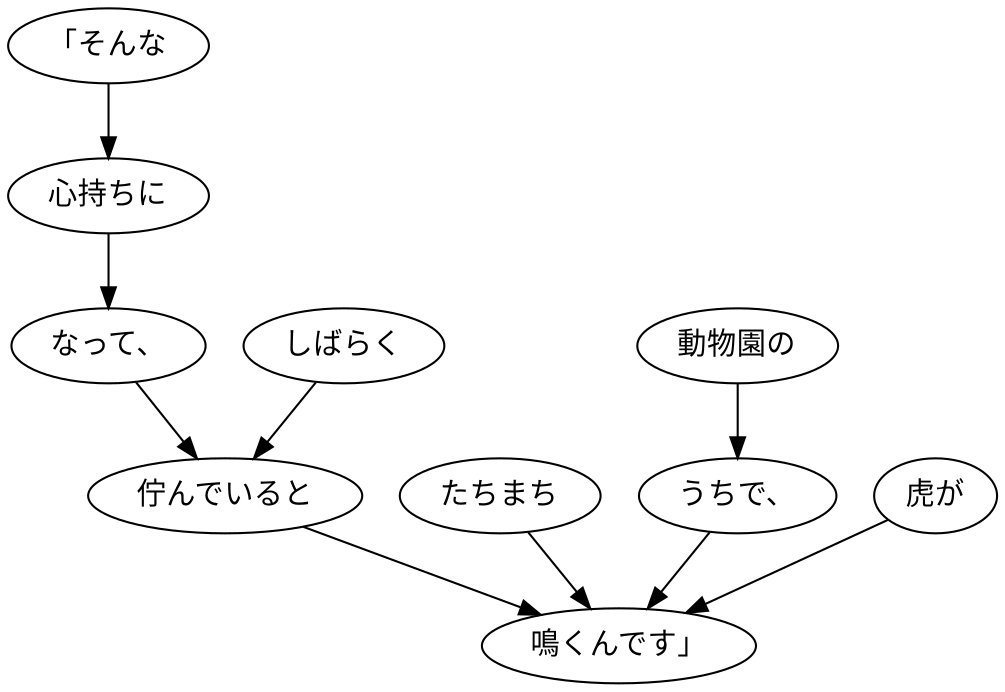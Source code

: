 digraph graph7441 {
	node0 [label="「そんな"];
	node1 [label="心持ちに"];
	node2 [label="なって、"];
	node3 [label="しばらく"];
	node4 [label="佇んでいると"];
	node5 [label="たちまち"];
	node6 [label="動物園の"];
	node7 [label="うちで、"];
	node8 [label="虎が"];
	node9 [label="鳴くんです」"];
	node0 -> node1;
	node1 -> node2;
	node2 -> node4;
	node3 -> node4;
	node4 -> node9;
	node5 -> node9;
	node6 -> node7;
	node7 -> node9;
	node8 -> node9;
}
